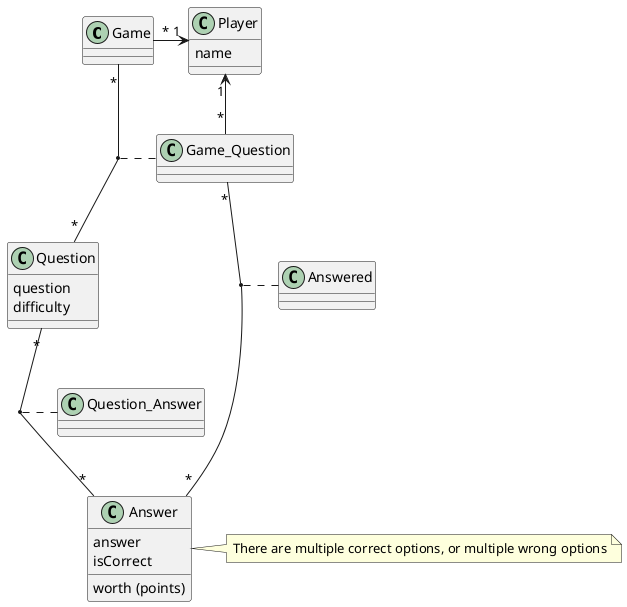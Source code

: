 @startuml
skinparam backgroundcolor transparent
skinparam shadowing false

top to bottom direction

class Game{}

class Player{
    name
}

class Question {
    question
    difficulty
}

class Answer{
    answer
    isCorrect
    worth (points)
}

class Game_Question{}

class Question_Answer{}

class Answered{}

Player "1" <-left- "*" Game

Game_Question "*"-left->"1" Player

Game "*" -- "*" Question

(Game,Question) .. Game_Question

Question "*"--"*" Answer

Question_Answer .. (Question, Answer)

Game_Question "*"--"*" Answer

(Game_Question, Answer) .. Answered

note right of Answer
    There are multiple correct options, or multiple wrong options
end note
@enduml